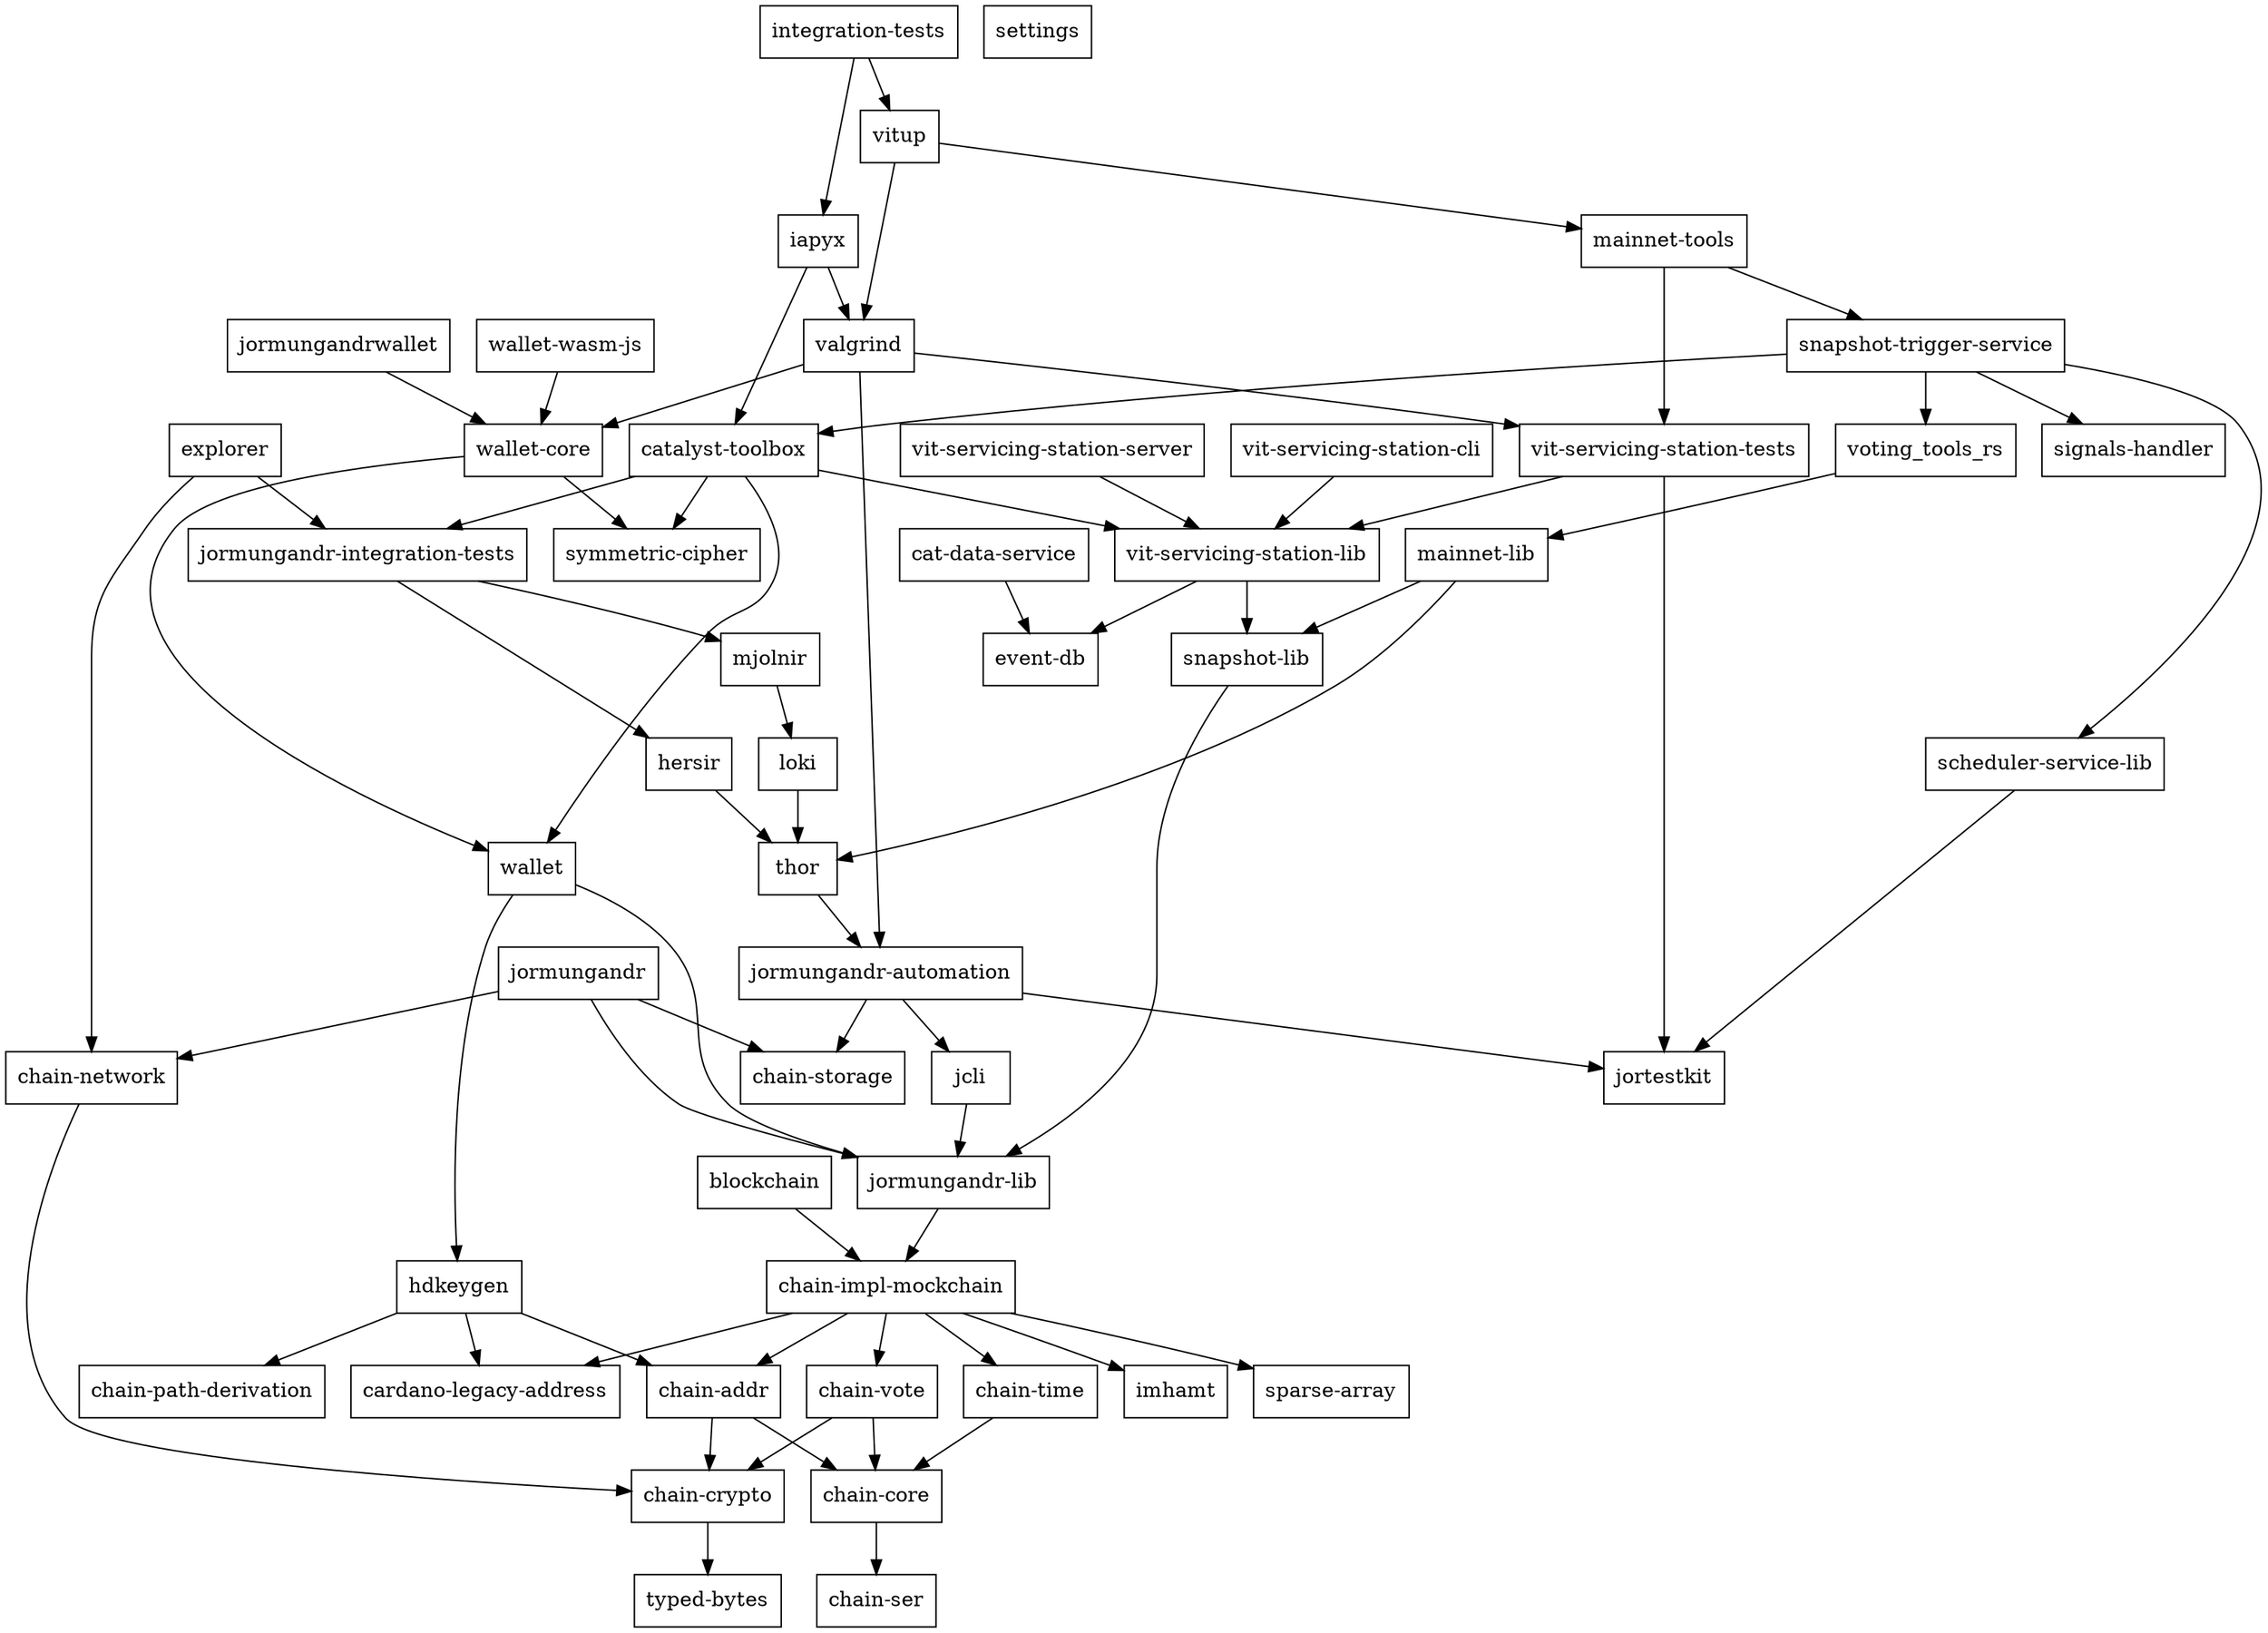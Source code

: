 digraph {
    0 [ label = "catalyst-toolbox" shape = box]
    1 [ label = "chain-addr" shape = box]
    2 [ label = "chain-core" shape = box]
    3 [ label = "chain-ser" shape = box]
    4 [ label = "chain-crypto" shape = box]
    5 [ label = "typed-bytes" shape = box]
    6 [ label = "chain-impl-mockchain" shape = box]
    7 [ label = "cardano-legacy-address" shape = box]
    8 [ label = "chain-time" shape = box]
    9 [ label = "chain-vote" shape = box]
    10 [ label = "imhamt" shape = box]
    11 [ label = "sparse-array" shape = box]
    12 [ label = "chain-storage" shape = box]
    13 [ label = "jcli" shape = box]
    14 [ label = "jormungandr-lib" shape = box]
    15 [ label = "jormungandr-automation" shape = box]
    16 [ label = "jortestkit" shape = box]
    17 [ label = "jormungandr-integration-tests" shape = box]
    18 [ label = "hersir" shape = box]
    19 [ label = "thor" shape = box]
    20 [ label = "loki" shape = box]
    21 [ label = "mjolnir" shape = box]
    22 [ label = "snapshot-lib" shape = box]
    23 [ label = "symmetric-cipher" shape = box]
    24 [ label = "vit-servicing-station-lib" shape = box]
    25 [ label = "event-db" shape = box]
    26 [ label = "vit-servicing-station-tests" shape = box]
    27 [ label = "wallet" shape = box]
    28 [ label = "chain-path-derivation" shape = box]
    29 [ label = "hdkeygen" shape = box]
    30 [ label = "chain-network" shape = box]
    31 [ label = "jormungandrwallet" shape = box]
    32 [ label = "wallet-core" shape = box]
    33 [ label = "wallet-wasm-js" shape = box]
    34 [ label = "jormungandr" shape = box]
    35 [ label = "explorer" shape = box]
    36 [ label = "settings" shape = box]
    37 [ label = "blockchain" shape = box]
    38 [ label = "vit-servicing-station-cli" shape = box]
    39 [ label = "vit-servicing-station-server" shape = box]
    40 [ label = "iapyx" shape = box]
    41 [ label = "valgrind" shape = box]
    42 [ label = "vitup" shape = box]
    43 [ label = "mainnet-lib" shape = box]
    44 [ label = "mainnet-tools" shape = box]
    45 [ label = "scheduler-service-lib" shape = box]
    46 [ label = "signals-handler" shape = box]
    47 [ label = "snapshot-trigger-service" shape = box]
    48 [ label = "voting_tools_rs" shape = box]
    49 [ label = "integration-tests" shape = box]
    50 [ label = "cat-data-service" shape = box]
    0 -> 17 [ ]
    0 -> 23 [ ]
    0 -> 24 [ ]
    0 -> 27 [ ]
    1 -> 2 [ ]
    1 -> 4 [ ]
    2 -> 3 [ ]
    4 -> 5 [ ]
    6 -> 7 [ ]
    6 -> 1 [ ]
    6 -> 8 [ ]
    6 -> 9 [ ]
    6 -> 10 [ ]
    6 -> 11 [ ]
    8 -> 2 [ ]
    9 -> 2 [ ]
    9 -> 4 [ ]
    13 -> 14 [ ]
    14 -> 6 [ ]
    15 -> 12 [ ]
    15 -> 13 [ ]
    15 -> 16 [ ]
    17 -> 18 [ ]
    17 -> 21 [ ]
    18 -> 19 [ ]
    19 -> 15 [ ]
    20 -> 19 [ ]
    21 -> 20 [ ]
    22 -> 14 [ ]
    24 -> 25 [ ]
    24 -> 22 [ ]
    26 -> 16 [ ]
    26 -> 24 [ ]
    27 -> 29 [ ]
    27 -> 14 [ ]
    29 -> 7 [ ]
    29 -> 1 [ ]
    29 -> 28 [ ]
    30 -> 4 [ ]
    31 -> 32 [ ]
    32 -> 23 [ ]
    32 -> 27 [ ]
    33 -> 32 [ ]
    34 -> 30 [ ]
    34 -> 12 [ ]
    34 -> 14 [ ]
    35 -> 30 [ ]
    35 -> 17 [ ]
    37 -> 6 [ ]
    38 -> 24 [ ]
    39 -> 24 [ ]
    40 -> 0 [ ]
    40 -> 41 [ ]
    41 -> 15 [ ]
    41 -> 26 [ ]
    41 -> 32 [ ]
    42 -> 44 [ ]
    42 -> 41 [ ]
    43 -> 22 [ ]
    43 -> 19 [ ]
    44 -> 47 [ ]
    44 -> 26 [ ]
    45 -> 16 [ ]
    47 -> 0 [ ]
    47 -> 45 [ ]
    47 -> 46 [ ]
    47 -> 48 [ ]
    48 -> 43 [ ]
    49 -> 40 [ ]
    49 -> 42 [ ]
    50 -> 25 [ ]
}

